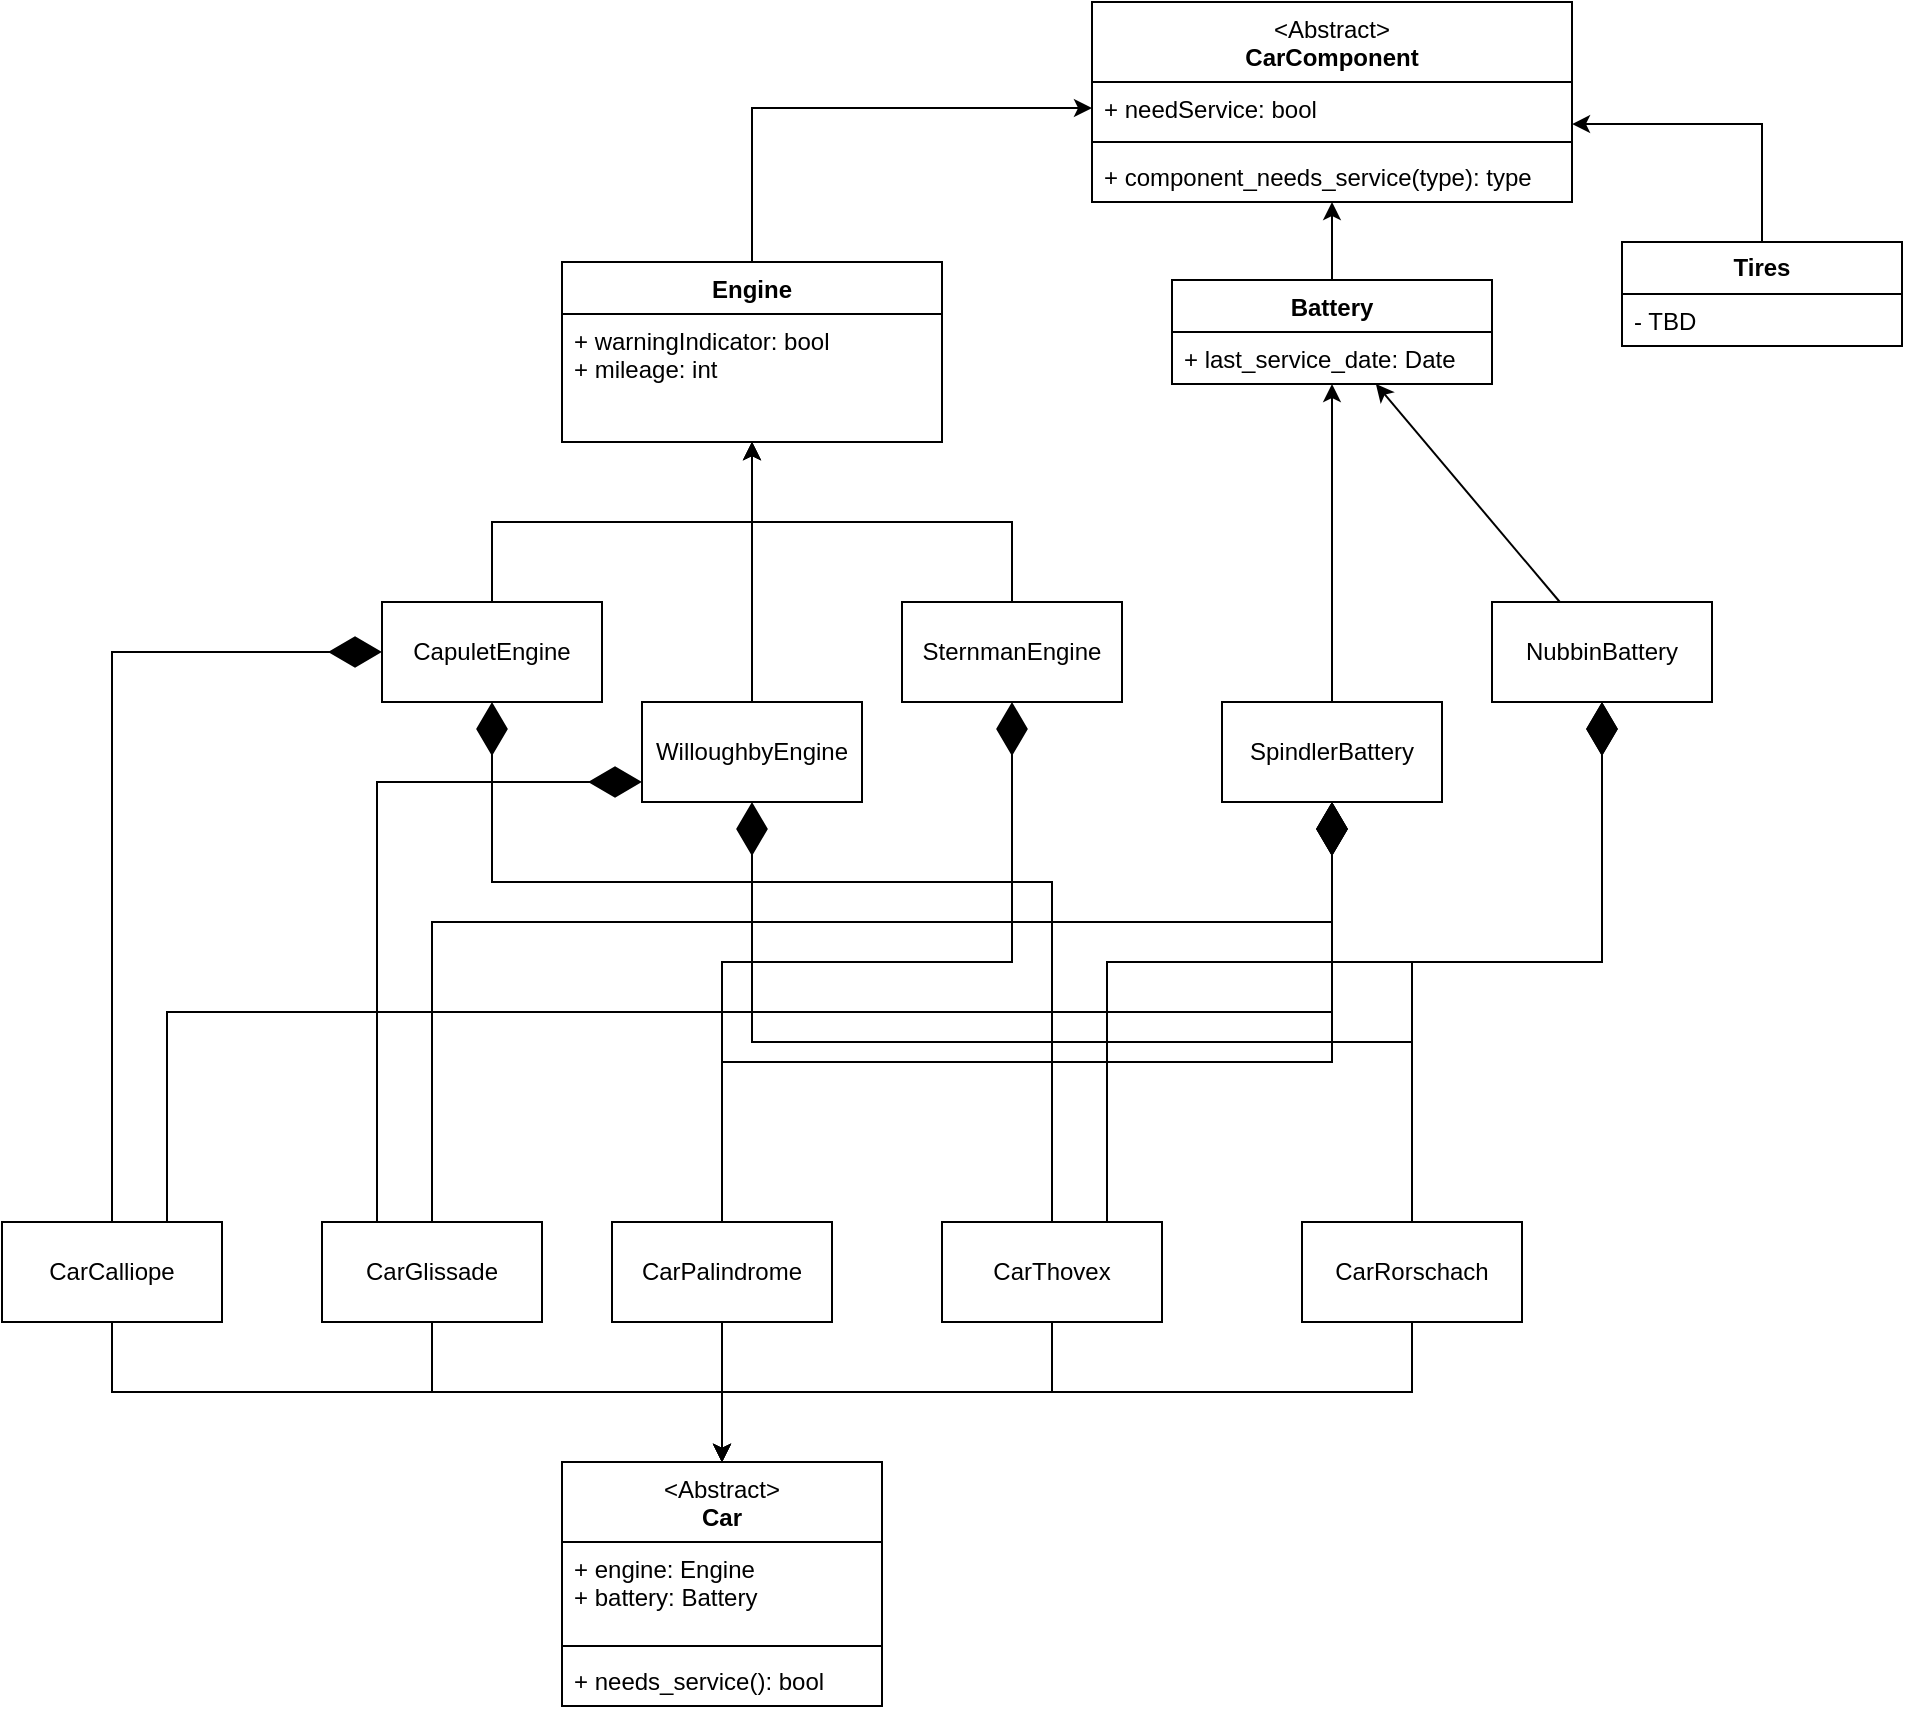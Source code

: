 <mxfile version="22.0.6" type="device">
  <diagram name="Page-1" id="ycB69fKetEpqthKr0joC">
    <mxGraphModel dx="2092" dy="692" grid="1" gridSize="10" guides="1" tooltips="1" connect="1" arrows="1" fold="1" page="1" pageScale="1" pageWidth="850" pageHeight="1100" math="0" shadow="0">
      <root>
        <mxCell id="0" />
        <mxCell id="1" parent="0" />
        <mxCell id="TkW7c4-e7ljNfhD_k1mm-1" value="&lt;span style=&quot;font-weight: normal;&quot;&gt;&amp;lt;Abstract&amp;gt;&lt;/span&gt;&lt;br&gt;CarComponent" style="swimlane;fontStyle=1;align=center;verticalAlign=top;childLayout=stackLayout;horizontal=1;startSize=40;horizontalStack=0;resizeParent=1;resizeParentMax=0;resizeLast=0;collapsible=1;marginBottom=0;whiteSpace=wrap;html=1;" vertex="1" parent="1">
          <mxGeometry x="265" y="140" width="240" height="100" as="geometry" />
        </mxCell>
        <mxCell id="TkW7c4-e7ljNfhD_k1mm-2" value="+ needService: bool" style="text;strokeColor=none;fillColor=none;align=left;verticalAlign=top;spacingLeft=4;spacingRight=4;overflow=hidden;rotatable=0;points=[[0,0.5],[1,0.5]];portConstraint=eastwest;whiteSpace=wrap;html=1;" vertex="1" parent="TkW7c4-e7ljNfhD_k1mm-1">
          <mxGeometry y="40" width="240" height="26" as="geometry" />
        </mxCell>
        <mxCell id="TkW7c4-e7ljNfhD_k1mm-3" value="" style="line;strokeWidth=1;fillColor=none;align=left;verticalAlign=middle;spacingTop=-1;spacingLeft=3;spacingRight=3;rotatable=0;labelPosition=right;points=[];portConstraint=eastwest;strokeColor=inherit;" vertex="1" parent="TkW7c4-e7ljNfhD_k1mm-1">
          <mxGeometry y="66" width="240" height="8" as="geometry" />
        </mxCell>
        <mxCell id="TkW7c4-e7ljNfhD_k1mm-4" value="+ component_needs_service(type): type" style="text;strokeColor=none;fillColor=none;align=left;verticalAlign=top;spacingLeft=4;spacingRight=4;overflow=hidden;rotatable=0;points=[[0,0.5],[1,0.5]];portConstraint=eastwest;whiteSpace=wrap;html=1;" vertex="1" parent="TkW7c4-e7ljNfhD_k1mm-1">
          <mxGeometry y="74" width="240" height="26" as="geometry" />
        </mxCell>
        <mxCell id="TkW7c4-e7ljNfhD_k1mm-13" style="edgeStyle=orthogonalEdgeStyle;rounded=0;orthogonalLoop=1;jettySize=auto;html=1;entryX=0;entryY=0.5;entryDx=0;entryDy=0;" edge="1" parent="1" source="TkW7c4-e7ljNfhD_k1mm-5" target="TkW7c4-e7ljNfhD_k1mm-2">
          <mxGeometry relative="1" as="geometry" />
        </mxCell>
        <mxCell id="TkW7c4-e7ljNfhD_k1mm-5" value="Engine" style="swimlane;fontStyle=1;align=center;verticalAlign=top;childLayout=stackLayout;horizontal=1;startSize=26;horizontalStack=0;resizeParent=1;resizeParentMax=0;resizeLast=0;collapsible=1;marginBottom=0;whiteSpace=wrap;html=1;" vertex="1" parent="1">
          <mxGeometry y="270" width="190" height="90" as="geometry" />
        </mxCell>
        <mxCell id="TkW7c4-e7ljNfhD_k1mm-6" value="+ warningIndicator: bool&lt;br&gt;+ mileage: int" style="text;strokeColor=none;fillColor=none;align=left;verticalAlign=top;spacingLeft=4;spacingRight=4;overflow=hidden;rotatable=0;points=[[0,0.5],[1,0.5]];portConstraint=eastwest;whiteSpace=wrap;html=1;" vertex="1" parent="TkW7c4-e7ljNfhD_k1mm-5">
          <mxGeometry y="26" width="190" height="64" as="geometry" />
        </mxCell>
        <mxCell id="TkW7c4-e7ljNfhD_k1mm-14" style="edgeStyle=orthogonalEdgeStyle;rounded=0;orthogonalLoop=1;jettySize=auto;html=1;" edge="1" parent="1" source="TkW7c4-e7ljNfhD_k1mm-9" target="TkW7c4-e7ljNfhD_k1mm-1">
          <mxGeometry relative="1" as="geometry" />
        </mxCell>
        <mxCell id="TkW7c4-e7ljNfhD_k1mm-9" value="Battery" style="swimlane;fontStyle=1;align=center;verticalAlign=top;childLayout=stackLayout;horizontal=1;startSize=26;horizontalStack=0;resizeParent=1;resizeParentMax=0;resizeLast=0;collapsible=1;marginBottom=0;whiteSpace=wrap;html=1;" vertex="1" parent="1">
          <mxGeometry x="305" y="279" width="160" height="52" as="geometry" />
        </mxCell>
        <mxCell id="TkW7c4-e7ljNfhD_k1mm-10" value="+ last_service_date: Date" style="text;strokeColor=none;fillColor=none;align=left;verticalAlign=top;spacingLeft=4;spacingRight=4;overflow=hidden;rotatable=0;points=[[0,0.5],[1,0.5]];portConstraint=eastwest;whiteSpace=wrap;html=1;" vertex="1" parent="TkW7c4-e7ljNfhD_k1mm-9">
          <mxGeometry y="26" width="160" height="26" as="geometry" />
        </mxCell>
        <mxCell id="TkW7c4-e7ljNfhD_k1mm-19" style="edgeStyle=orthogonalEdgeStyle;rounded=0;orthogonalLoop=1;jettySize=auto;html=1;exitX=0.5;exitY=0;exitDx=0;exitDy=0;entryX=1;entryY=0.808;entryDx=0;entryDy=0;entryPerimeter=0;" edge="1" parent="1" source="TkW7c4-e7ljNfhD_k1mm-15" target="TkW7c4-e7ljNfhD_k1mm-2">
          <mxGeometry relative="1" as="geometry" />
        </mxCell>
        <mxCell id="TkW7c4-e7ljNfhD_k1mm-15" value="&lt;b&gt;Tires&lt;/b&gt;" style="swimlane;fontStyle=0;childLayout=stackLayout;horizontal=1;startSize=26;fillColor=none;horizontalStack=0;resizeParent=1;resizeParentMax=0;resizeLast=0;collapsible=1;marginBottom=0;whiteSpace=wrap;html=1;" vertex="1" parent="1">
          <mxGeometry x="530" y="260" width="140" height="52" as="geometry" />
        </mxCell>
        <mxCell id="TkW7c4-e7ljNfhD_k1mm-17" value="- TBD" style="text;strokeColor=none;fillColor=none;align=left;verticalAlign=top;spacingLeft=4;spacingRight=4;overflow=hidden;rotatable=0;points=[[0,0.5],[1,0.5]];portConstraint=eastwest;whiteSpace=wrap;html=1;" vertex="1" parent="TkW7c4-e7ljNfhD_k1mm-15">
          <mxGeometry y="26" width="140" height="26" as="geometry" />
        </mxCell>
        <mxCell id="TkW7c4-e7ljNfhD_k1mm-25" style="edgeStyle=orthogonalEdgeStyle;rounded=0;orthogonalLoop=1;jettySize=auto;html=1;exitX=0.5;exitY=0;exitDx=0;exitDy=0;" edge="1" parent="1" source="TkW7c4-e7ljNfhD_k1mm-20" target="TkW7c4-e7ljNfhD_k1mm-5">
          <mxGeometry relative="1" as="geometry" />
        </mxCell>
        <mxCell id="TkW7c4-e7ljNfhD_k1mm-20" value="CapuletEngine" style="html=1;whiteSpace=wrap;" vertex="1" parent="1">
          <mxGeometry x="-90" y="440" width="110" height="50" as="geometry" />
        </mxCell>
        <mxCell id="TkW7c4-e7ljNfhD_k1mm-26" style="edgeStyle=orthogonalEdgeStyle;rounded=0;orthogonalLoop=1;jettySize=auto;html=1;" edge="1" parent="1" source="TkW7c4-e7ljNfhD_k1mm-21" target="TkW7c4-e7ljNfhD_k1mm-5">
          <mxGeometry relative="1" as="geometry" />
        </mxCell>
        <mxCell id="TkW7c4-e7ljNfhD_k1mm-21" value="WilloughbyEngine" style="html=1;whiteSpace=wrap;" vertex="1" parent="1">
          <mxGeometry x="40" y="490" width="110" height="50" as="geometry" />
        </mxCell>
        <mxCell id="TkW7c4-e7ljNfhD_k1mm-27" style="edgeStyle=orthogonalEdgeStyle;rounded=0;orthogonalLoop=1;jettySize=auto;html=1;" edge="1" parent="1" source="TkW7c4-e7ljNfhD_k1mm-22" target="TkW7c4-e7ljNfhD_k1mm-5">
          <mxGeometry relative="1" as="geometry" />
        </mxCell>
        <mxCell id="TkW7c4-e7ljNfhD_k1mm-22" value="SternmanEngine" style="html=1;whiteSpace=wrap;" vertex="1" parent="1">
          <mxGeometry x="170" y="440" width="110" height="50" as="geometry" />
        </mxCell>
        <mxCell id="TkW7c4-e7ljNfhD_k1mm-29" style="rounded=0;orthogonalLoop=1;jettySize=auto;html=1;" edge="1" parent="1" source="TkW7c4-e7ljNfhD_k1mm-23" target="TkW7c4-e7ljNfhD_k1mm-9">
          <mxGeometry relative="1" as="geometry" />
        </mxCell>
        <mxCell id="TkW7c4-e7ljNfhD_k1mm-23" value="SpindlerBattery" style="html=1;whiteSpace=wrap;" vertex="1" parent="1">
          <mxGeometry x="330" y="490" width="110" height="50" as="geometry" />
        </mxCell>
        <mxCell id="TkW7c4-e7ljNfhD_k1mm-28" style="rounded=0;orthogonalLoop=1;jettySize=auto;html=1;" edge="1" parent="1" source="TkW7c4-e7ljNfhD_k1mm-24" target="TkW7c4-e7ljNfhD_k1mm-9">
          <mxGeometry relative="1" as="geometry" />
        </mxCell>
        <mxCell id="TkW7c4-e7ljNfhD_k1mm-24" value="NubbinBattery" style="html=1;whiteSpace=wrap;" vertex="1" parent="1">
          <mxGeometry x="465" y="440" width="110" height="50" as="geometry" />
        </mxCell>
        <mxCell id="TkW7c4-e7ljNfhD_k1mm-31" value="&lt;span style=&quot;font-weight: normal;&quot;&gt;&amp;lt;Abstract&amp;gt;&lt;/span&gt;&lt;br&gt;Car" style="swimlane;fontStyle=1;align=center;verticalAlign=top;childLayout=stackLayout;horizontal=1;startSize=40;horizontalStack=0;resizeParent=1;resizeParentMax=0;resizeLast=0;collapsible=1;marginBottom=0;whiteSpace=wrap;html=1;" vertex="1" parent="1">
          <mxGeometry y="870" width="160" height="122" as="geometry" />
        </mxCell>
        <mxCell id="TkW7c4-e7ljNfhD_k1mm-32" value="+ engine: Engine&lt;br&gt;+ battery: Battery&lt;br&gt;" style="text;strokeColor=none;fillColor=none;align=left;verticalAlign=top;spacingLeft=4;spacingRight=4;overflow=hidden;rotatable=0;points=[[0,0.5],[1,0.5]];portConstraint=eastwest;whiteSpace=wrap;html=1;" vertex="1" parent="TkW7c4-e7ljNfhD_k1mm-31">
          <mxGeometry y="40" width="160" height="48" as="geometry" />
        </mxCell>
        <mxCell id="TkW7c4-e7ljNfhD_k1mm-33" value="" style="line;strokeWidth=1;fillColor=none;align=left;verticalAlign=middle;spacingTop=-1;spacingLeft=3;spacingRight=3;rotatable=0;labelPosition=right;points=[];portConstraint=eastwest;strokeColor=inherit;" vertex="1" parent="TkW7c4-e7ljNfhD_k1mm-31">
          <mxGeometry y="88" width="160" height="8" as="geometry" />
        </mxCell>
        <mxCell id="TkW7c4-e7ljNfhD_k1mm-34" value="+ needs_service(): bool" style="text;strokeColor=none;fillColor=none;align=left;verticalAlign=top;spacingLeft=4;spacingRight=4;overflow=hidden;rotatable=0;points=[[0,0.5],[1,0.5]];portConstraint=eastwest;whiteSpace=wrap;html=1;" vertex="1" parent="TkW7c4-e7ljNfhD_k1mm-31">
          <mxGeometry y="96" width="160" height="26" as="geometry" />
        </mxCell>
        <mxCell id="TkW7c4-e7ljNfhD_k1mm-44" style="rounded=0;orthogonalLoop=1;jettySize=auto;html=1;edgeStyle=elbowEdgeStyle;elbow=vertical;" edge="1" parent="1" source="TkW7c4-e7ljNfhD_k1mm-37" target="TkW7c4-e7ljNfhD_k1mm-31">
          <mxGeometry relative="1" as="geometry" />
        </mxCell>
        <mxCell id="TkW7c4-e7ljNfhD_k1mm-37" value="CarPalindrome" style="html=1;whiteSpace=wrap;" vertex="1" parent="1">
          <mxGeometry x="25" y="750" width="110" height="50" as="geometry" />
        </mxCell>
        <mxCell id="TkW7c4-e7ljNfhD_k1mm-43" style="rounded=0;orthogonalLoop=1;jettySize=auto;html=1;edgeStyle=elbowEdgeStyle;elbow=vertical;" edge="1" parent="1" source="TkW7c4-e7ljNfhD_k1mm-38" target="TkW7c4-e7ljNfhD_k1mm-31">
          <mxGeometry relative="1" as="geometry">
            <mxPoint x="80" y="900" as="targetPoint" />
          </mxGeometry>
        </mxCell>
        <mxCell id="TkW7c4-e7ljNfhD_k1mm-38" value="CarGlissade" style="html=1;whiteSpace=wrap;" vertex="1" parent="1">
          <mxGeometry x="-120" y="750" width="110" height="50" as="geometry" />
        </mxCell>
        <mxCell id="TkW7c4-e7ljNfhD_k1mm-42" style="rounded=0;orthogonalLoop=1;jettySize=auto;html=1;edgeStyle=elbowEdgeStyle;elbow=vertical;" edge="1" parent="1" source="TkW7c4-e7ljNfhD_k1mm-39" target="TkW7c4-e7ljNfhD_k1mm-31">
          <mxGeometry relative="1" as="geometry" />
        </mxCell>
        <mxCell id="TkW7c4-e7ljNfhD_k1mm-39" value="CarCalliope" style="html=1;whiteSpace=wrap;" vertex="1" parent="1">
          <mxGeometry x="-280" y="750" width="110" height="50" as="geometry" />
        </mxCell>
        <mxCell id="TkW7c4-e7ljNfhD_k1mm-45" style="rounded=0;orthogonalLoop=1;jettySize=auto;html=1;edgeStyle=elbowEdgeStyle;elbow=vertical;" edge="1" parent="1" source="TkW7c4-e7ljNfhD_k1mm-40" target="TkW7c4-e7ljNfhD_k1mm-31">
          <mxGeometry relative="1" as="geometry" />
        </mxCell>
        <mxCell id="TkW7c4-e7ljNfhD_k1mm-40" value="CarRorschach" style="html=1;whiteSpace=wrap;" vertex="1" parent="1">
          <mxGeometry x="370" y="750" width="110" height="50" as="geometry" />
        </mxCell>
        <mxCell id="TkW7c4-e7ljNfhD_k1mm-46" style="rounded=0;orthogonalLoop=1;jettySize=auto;html=1;edgeStyle=elbowEdgeStyle;elbow=vertical;" edge="1" parent="1" source="TkW7c4-e7ljNfhD_k1mm-41" target="TkW7c4-e7ljNfhD_k1mm-31">
          <mxGeometry relative="1" as="geometry" />
        </mxCell>
        <mxCell id="TkW7c4-e7ljNfhD_k1mm-41" value="CarThovex" style="html=1;whiteSpace=wrap;" vertex="1" parent="1">
          <mxGeometry x="190" y="750" width="110" height="50" as="geometry" />
        </mxCell>
        <mxCell id="TkW7c4-e7ljNfhD_k1mm-48" value="" style="endArrow=diamondThin;endFill=1;endSize=24;html=1;rounded=0;edgeStyle=orthogonalEdgeStyle;entryX=0;entryY=0.5;entryDx=0;entryDy=0;exitX=0.5;exitY=0;exitDx=0;exitDy=0;" edge="1" parent="1" source="TkW7c4-e7ljNfhD_k1mm-39" target="TkW7c4-e7ljNfhD_k1mm-20">
          <mxGeometry width="160" relative="1" as="geometry">
            <mxPoint x="-170" y="640" as="sourcePoint" />
            <mxPoint x="-100" y="560" as="targetPoint" />
          </mxGeometry>
        </mxCell>
        <mxCell id="TkW7c4-e7ljNfhD_k1mm-49" value="" style="endArrow=diamondThin;endFill=1;endSize=24;html=1;rounded=0;edgeStyle=elbowEdgeStyle;exitX=0.75;exitY=0;exitDx=0;exitDy=0;elbow=vertical;entryX=0.5;entryY=1;entryDx=0;entryDy=0;" edge="1" parent="1" source="TkW7c4-e7ljNfhD_k1mm-39" target="TkW7c4-e7ljNfhD_k1mm-23">
          <mxGeometry width="160" relative="1" as="geometry">
            <mxPoint x="-200" y="760" as="sourcePoint" />
            <mxPoint x="385" y="570" as="targetPoint" />
          </mxGeometry>
        </mxCell>
        <mxCell id="TkW7c4-e7ljNfhD_k1mm-50" value="" style="endArrow=diamondThin;endFill=1;endSize=24;html=1;rounded=0;exitX=0.25;exitY=0;exitDx=0;exitDy=0;edgeStyle=orthogonalEdgeStyle;" edge="1" parent="1" source="TkW7c4-e7ljNfhD_k1mm-38">
          <mxGeometry width="160" relative="1" as="geometry">
            <mxPoint x="-215" y="760" as="sourcePoint" />
            <mxPoint x="40" y="530" as="targetPoint" />
            <Array as="points">
              <mxPoint x="-92" y="530" />
              <mxPoint x="40" y="530" />
            </Array>
          </mxGeometry>
        </mxCell>
        <mxCell id="TkW7c4-e7ljNfhD_k1mm-51" value="" style="endArrow=diamondThin;endFill=1;endSize=24;html=1;rounded=0;edgeStyle=elbowEdgeStyle;elbow=vertical;" edge="1" parent="1" source="TkW7c4-e7ljNfhD_k1mm-38" target="TkW7c4-e7ljNfhD_k1mm-23">
          <mxGeometry width="160" relative="1" as="geometry">
            <mxPoint x="-60" y="760" as="sourcePoint" />
            <mxPoint x="115" y="500" as="targetPoint" />
            <Array as="points">
              <mxPoint x="160" y="600" />
            </Array>
          </mxGeometry>
        </mxCell>
        <mxCell id="TkW7c4-e7ljNfhD_k1mm-52" value="" style="endArrow=diamondThin;endFill=1;endSize=24;html=1;rounded=0;exitX=0.5;exitY=0;exitDx=0;exitDy=0;edgeStyle=orthogonalEdgeStyle;" edge="1" parent="1" source="TkW7c4-e7ljNfhD_k1mm-37" target="TkW7c4-e7ljNfhD_k1mm-22">
          <mxGeometry width="160" relative="1" as="geometry">
            <mxPoint x="-37" y="760" as="sourcePoint" />
            <mxPoint x="115" y="500" as="targetPoint" />
          </mxGeometry>
        </mxCell>
        <mxCell id="TkW7c4-e7ljNfhD_k1mm-53" value="" style="endArrow=diamondThin;endFill=1;endSize=24;html=1;rounded=0;edgeStyle=elbowEdgeStyle;elbow=vertical;" edge="1" parent="1" source="TkW7c4-e7ljNfhD_k1mm-37" target="TkW7c4-e7ljNfhD_k1mm-23">
          <mxGeometry width="160" relative="1" as="geometry">
            <mxPoint x="85" y="760" as="sourcePoint" />
            <mxPoint x="245" y="500" as="targetPoint" />
            <Array as="points">
              <mxPoint x="230" y="670" />
            </Array>
          </mxGeometry>
        </mxCell>
        <mxCell id="TkW7c4-e7ljNfhD_k1mm-54" value="" style="endArrow=diamondThin;endFill=1;endSize=24;html=1;rounded=0;edgeStyle=orthogonalEdgeStyle;" edge="1" parent="1" source="TkW7c4-e7ljNfhD_k1mm-40" target="TkW7c4-e7ljNfhD_k1mm-24">
          <mxGeometry width="160" relative="1" as="geometry">
            <mxPoint x="109" y="760" as="sourcePoint" />
            <mxPoint x="361" y="500" as="targetPoint" />
          </mxGeometry>
        </mxCell>
        <mxCell id="TkW7c4-e7ljNfhD_k1mm-55" value="" style="endArrow=diamondThin;endFill=1;endSize=24;html=1;rounded=0;edgeStyle=orthogonalEdgeStyle;exitX=0.75;exitY=0;exitDx=0;exitDy=0;" edge="1" parent="1" source="TkW7c4-e7ljNfhD_k1mm-41" target="TkW7c4-e7ljNfhD_k1mm-24">
          <mxGeometry width="160" relative="1" as="geometry">
            <mxPoint x="320" y="760" as="sourcePoint" />
            <mxPoint x="559" y="500" as="targetPoint" />
          </mxGeometry>
        </mxCell>
        <mxCell id="TkW7c4-e7ljNfhD_k1mm-56" value="" style="endArrow=diamondThin;endFill=1;endSize=24;html=1;rounded=0;exitX=0.5;exitY=0;exitDx=0;exitDy=0;edgeStyle=elbowEdgeStyle;elbow=vertical;" edge="1" parent="1" source="TkW7c4-e7ljNfhD_k1mm-40" target="TkW7c4-e7ljNfhD_k1mm-21">
          <mxGeometry width="160" relative="1" as="geometry">
            <mxPoint x="250" y="870" as="sourcePoint" />
            <mxPoint x="342" y="610" as="targetPoint" />
            <Array as="points">
              <mxPoint x="270" y="660" />
            </Array>
          </mxGeometry>
        </mxCell>
        <mxCell id="TkW7c4-e7ljNfhD_k1mm-57" value="" style="endArrow=diamondThin;endFill=1;endSize=24;html=1;rounded=0;edgeStyle=elbowEdgeStyle;elbow=vertical;" edge="1" parent="1" source="TkW7c4-e7ljNfhD_k1mm-41" target="TkW7c4-e7ljNfhD_k1mm-20">
          <mxGeometry width="160" relative="1" as="geometry">
            <mxPoint x="245" y="760" as="sourcePoint" />
            <mxPoint x="126" y="500" as="targetPoint" />
            <Array as="points">
              <mxPoint x="120" y="580" />
            </Array>
          </mxGeometry>
        </mxCell>
      </root>
    </mxGraphModel>
  </diagram>
</mxfile>
